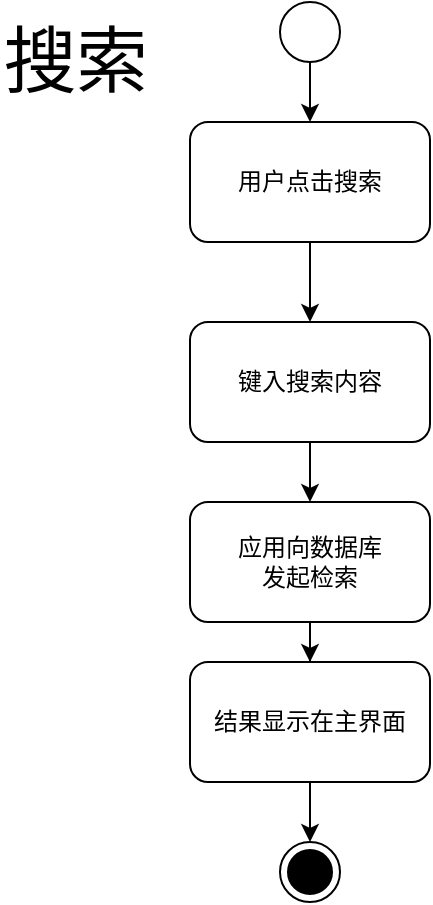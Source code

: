 <mxfile version="12.2.4" pages="1"><diagram id="h9PY0a6hqoDoXKHL1nS4" name="第 1 页"><mxGraphModel dx="805" dy="560" grid="1" gridSize="10" guides="1" tooltips="1" connect="1" arrows="1" fold="1" page="1" pageScale="1" pageWidth="827" pageHeight="1169" math="0" shadow="0"><root><mxCell id="0"/><mxCell id="1" parent="0"/><mxCell id="4" value="" style="edgeStyle=orthogonalEdgeStyle;rounded=0;orthogonalLoop=1;jettySize=auto;html=1;" parent="1" source="2" target="3" edge="1"><mxGeometry relative="1" as="geometry"/></mxCell><mxCell id="2" value="" style="ellipse;fillColor=#ffffff;strokeColor=#000000;" parent="1" vertex="1"><mxGeometry x="340" y="40" width="30" height="30" as="geometry"/></mxCell><mxCell id="6" value="" style="edgeStyle=orthogonalEdgeStyle;rounded=0;orthogonalLoop=1;jettySize=auto;html=1;" parent="1" source="3" target="5" edge="1"><mxGeometry relative="1" as="geometry"/></mxCell><mxCell id="3" value="用户点击搜索" style="rounded=1;whiteSpace=wrap;html=1;" parent="1" vertex="1"><mxGeometry x="295" y="100" width="120" height="60" as="geometry"/></mxCell><mxCell id="8" value="" style="edgeStyle=orthogonalEdgeStyle;rounded=0;orthogonalLoop=1;jettySize=auto;html=1;" parent="1" source="5" target="7" edge="1"><mxGeometry relative="1" as="geometry"/></mxCell><mxCell id="5" value="键入搜索内容" style="rounded=1;whiteSpace=wrap;html=1;" parent="1" vertex="1"><mxGeometry x="295" y="200" width="120" height="60" as="geometry"/></mxCell><mxCell id="10" value="" style="edgeStyle=orthogonalEdgeStyle;rounded=0;orthogonalLoop=1;jettySize=auto;html=1;" parent="1" source="7" target="9" edge="1"><mxGeometry relative="1" as="geometry"/></mxCell><mxCell id="7" value="应用向数据库&lt;br&gt;发起检索" style="rounded=1;whiteSpace=wrap;html=1;" parent="1" vertex="1"><mxGeometry x="295" y="290" width="120" height="60" as="geometry"/></mxCell><mxCell id="12" value="" style="edgeStyle=orthogonalEdgeStyle;rounded=0;orthogonalLoop=1;jettySize=auto;html=1;" parent="1" source="9" target="11" edge="1"><mxGeometry relative="1" as="geometry"/></mxCell><mxCell id="9" value="结果显示在主界面" style="rounded=1;whiteSpace=wrap;html=1;" parent="1" vertex="1"><mxGeometry x="295" y="370" width="120" height="60" as="geometry"/></mxCell><mxCell id="11" value="" style="ellipse;html=1;shape=endState;fillColor=#000000;strokeColor=#000000;" parent="1" vertex="1"><mxGeometry x="340" y="460" width="30" height="30" as="geometry"/></mxCell><mxCell id="13" value="&lt;font style=&quot;font-size: 36px&quot;&gt;搜索&lt;/font&gt;" style="text;html=1;resizable=0;points=[];autosize=1;align=left;verticalAlign=top;spacingTop=-4;" parent="1" vertex="1"><mxGeometry x="200" y="45" width="90" height="20" as="geometry"/></mxCell></root></mxGraphModel></diagram></mxfile>